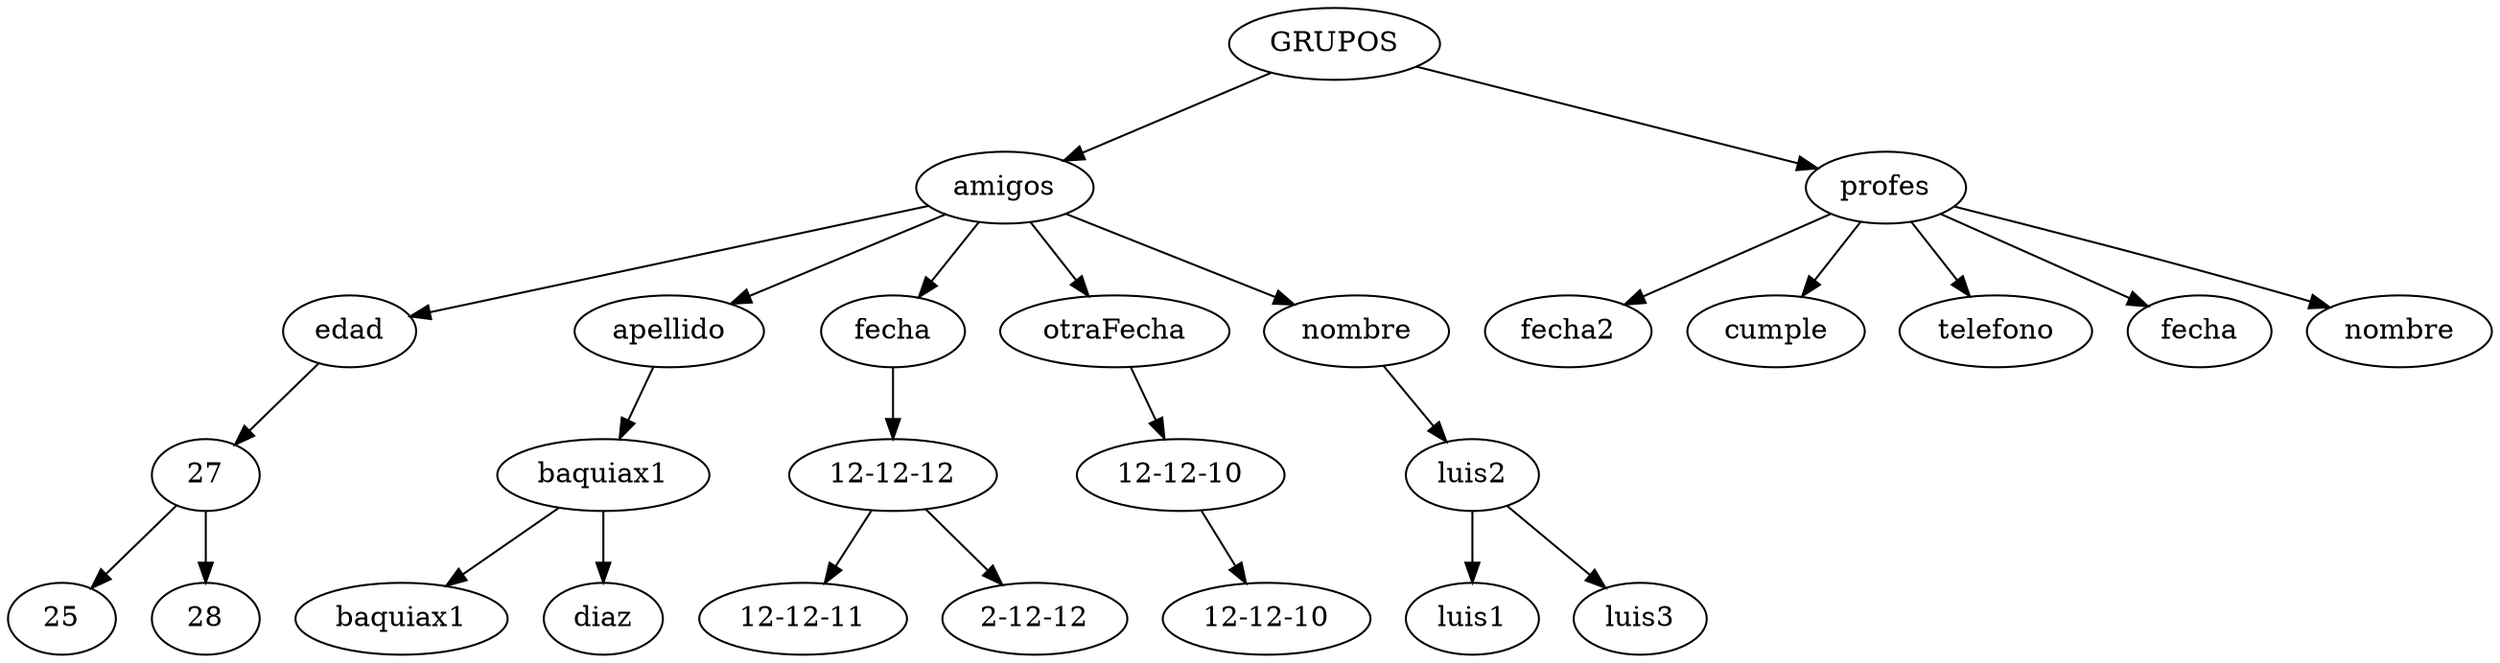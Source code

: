digraph ArbolBinario {
GRUPOS[id="GRUPOS", label="GRUPOS"];
amigosedad[id="amigosedad", label="edad"];
amigosapellido[id="amigosapellido", label="apellido"];
amigosfecha[id="amigosfecha", label="fecha"];
amigosotraFecha[id="amigosotraFecha", label="otraFecha"];
amigosnombre[id="amigosnombre", label="nombre"];
amigos->amigosedad;
amigos->amigosapellido;
amigos->amigosfecha;
amigos->amigosotraFecha;
amigos->amigosnombre;
amigosedad->amigos1edad;
amigos1edad[id="amigos1edad", label="27"];
amigos3edad[id="amigos3edad", label="25"];
amigos2edad[id="amigos2edad", label="28"];
amigos1edad->amigos3edad;
amigos1edad->amigos2edad;
amigosapellido->amigos1apellido;
amigos1apellido[id="amigos1apellido", label="baquiax1"];
amigos2apellido[id="amigos2apellido", label="baquiax1"];
amigos3apellido[id="amigos3apellido", label="diaz"];
amigos1apellido->amigos2apellido;
amigos1apellido->amigos3apellido;
amigosfecha->amigos1fecha;
amigos1fecha[id="amigos1fecha", label="12-12-12"];
amigos3fecha[id="amigos3fecha", label="12-12-11"];
amigos2fecha[id="amigos2fecha", label="2-12-12"];
amigos1fecha->amigos3fecha;
amigos1fecha->amigos2fecha;
amigosotraFecha->amigos2otraFecha;
amigos2otraFecha[id="amigos2otraFecha", label="12-12-10"];
amigos3otraFecha[id="amigos3otraFecha", label="12-12-10"];
amigos2otraFecha->amigos3otraFecha;
amigosnombre->amigos2nombre;
amigos2nombre[id="amigos2nombre", label="luis2"];
amigos1nombre[id="amigos1nombre", label="luis1"];
amigos3nombre[id="amigos3nombre", label="luis3"];
amigos2nombre->amigos1nombre;
amigos2nombre->amigos3nombre;
GRUPOS->amigos;
profesfecha2[id="profesfecha2", label="fecha2"];
profescumple[id="profescumple", label="cumple"];
profestelefono[id="profestelefono", label="telefono"];
profesfecha[id="profesfecha", label="fecha"];
profesnombre[id="profesnombre", label="nombre"];
profes->profesfecha2;
profes->profescumple;
profes->profestelefono;
profes->profesfecha;
profes->profesnombre;
GRUPOS->profes;
}

